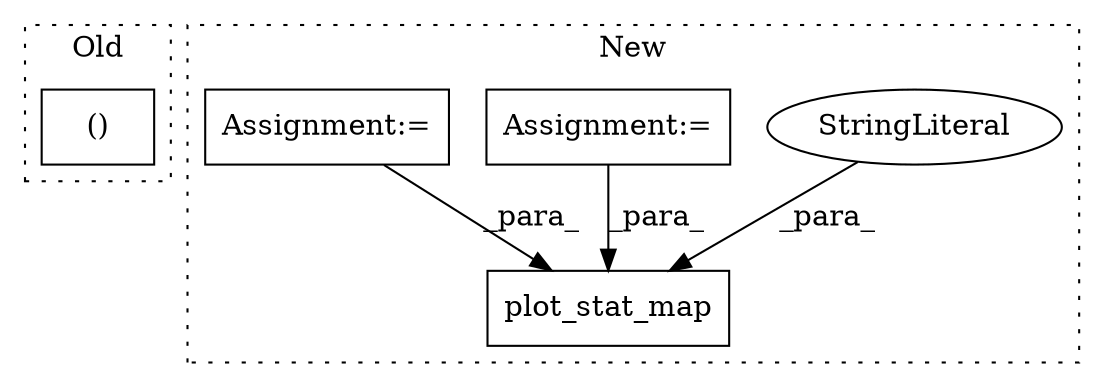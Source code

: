 digraph G {
subgraph cluster0 {
1 [label="()" a="106" s="1897" l="30" shape="box"];
label = "Old";
style="dotted";
}
subgraph cluster1 {
2 [label="plot_stat_map" a="32" s="1990,2092" l="14,1" shape="box"];
3 [label="StringLiteral" a="45" s="2088" l="4" shape="ellipse"];
4 [label="Assignment:=" a="7" s="1734" l="1" shape="box"];
5 [label="Assignment:=" a="7" s="1255" l="1" shape="box"];
label = "New";
style="dotted";
}
3 -> 2 [label="_para_"];
4 -> 2 [label="_para_"];
5 -> 2 [label="_para_"];
}